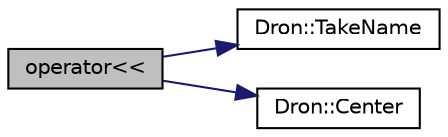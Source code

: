 digraph "operator&lt;&lt;"
{
  edge [fontname="Helvetica",fontsize="10",labelfontname="Helvetica",labelfontsize="10"];
  node [fontname="Helvetica",fontsize="10",shape=record];
  rankdir="LR";
  Node0 [label="operator\<\<",height=0.2,width=0.4,color="black", fillcolor="grey75", style="filled", fontcolor="black"];
  Node0 -> Node1 [color="midnightblue",fontsize="10",style="solid",fontname="Helvetica"];
  Node1 [label="Dron::TakeName",height=0.2,width=0.4,color="black", fillcolor="white", style="filled",URL="$class_dron.html#ad54dbb862f34396cefb25a6493059cce",tooltip="Metoda uzyskania nazwy drona. "];
  Node0 -> Node2 [color="midnightblue",fontsize="10",style="solid",fontname="Helvetica"];
  Node2 [label="Dron::Center",height=0.2,width=0.4,color="black", fillcolor="white", style="filled",URL="$class_dron.html#a2d14a377c45473f5e06d4cf87798b7c9",tooltip="Metoda obliczająca środek drona. "];
}

